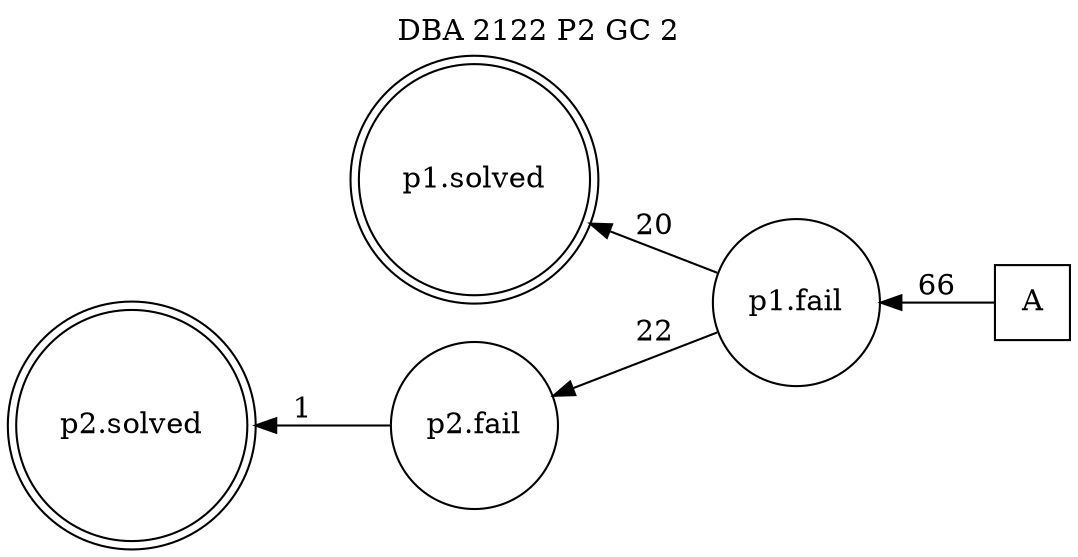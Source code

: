 digraph DBA_2122_P2_GC_2_GOOD {
labelloc="tl"
label= " DBA 2122 P2 GC 2 "
rankdir="RL";
graph [ size=" 10 , 10 !"]

"A" [shape="square" label="A"]
"p1.fail" [shape="circle" label="p1.fail"]
"p1.solved" [shape="doublecircle" label="p1.solved"]
"p2.fail" [shape="circle" label="p2.fail"]
"p2.solved" [shape="doublecircle" label="p2.solved"]
"A" -> "p1.fail" [ label=66]
"p1.fail" -> "p1.solved" [ label=20]
"p1.fail" -> "p2.fail" [ label=22]
"p2.fail" -> "p2.solved" [ label=1]
}
